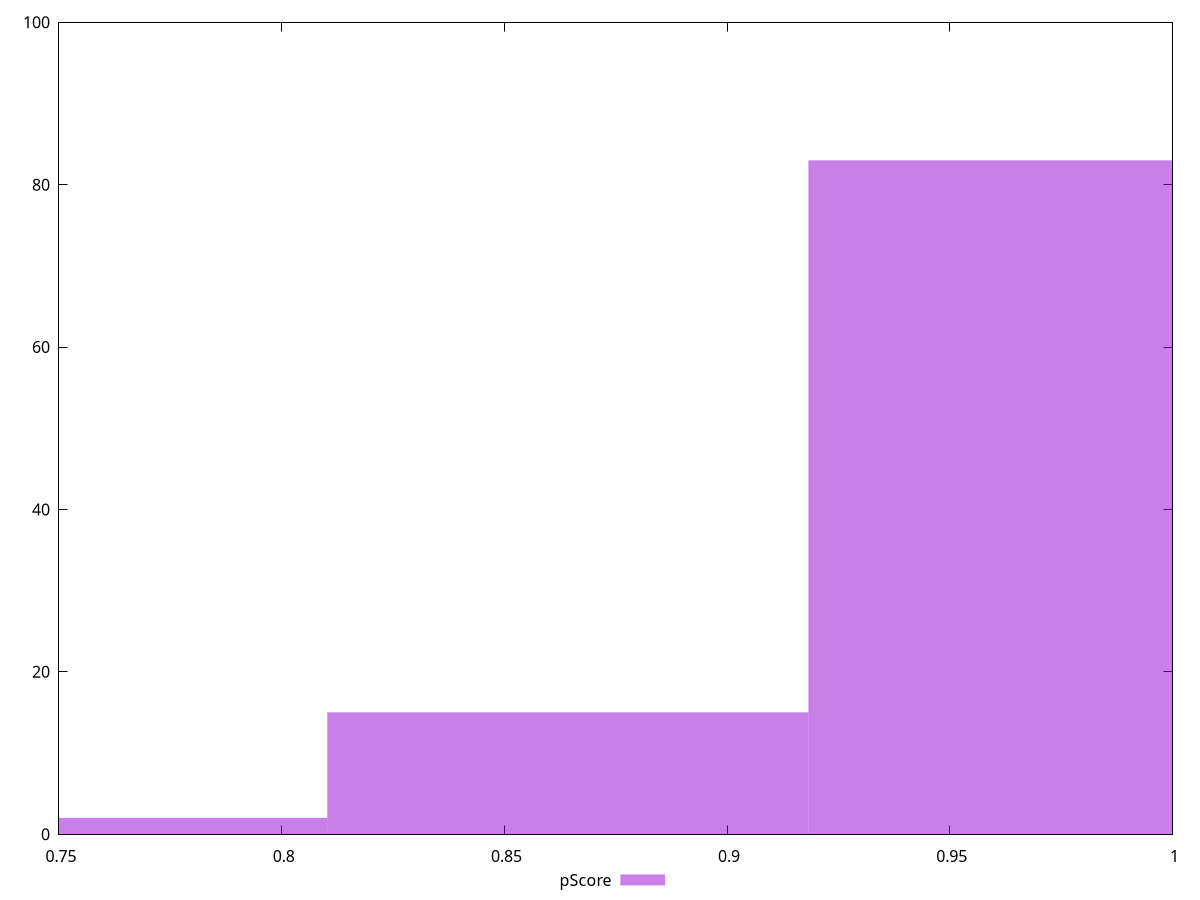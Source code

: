 reset

$pScore <<EOF
0.9722760580143236 83
0.864245384901621 15
0.7562147117889183 2
EOF

set key outside below
set boxwidth 0.10803067311270262
set xrange [0.75:1]
set yrange [0:100]
set trange [0:100]
set style fill transparent solid 0.5 noborder
set terminal svg size 640, 490 enhanced background rgb 'white'
set output "report_00025_2021-02-22T21:38:55.199Z/unminified-javascript/samples/pages/pScore/histogram.svg"

plot $pScore title "pScore" with boxes

reset
